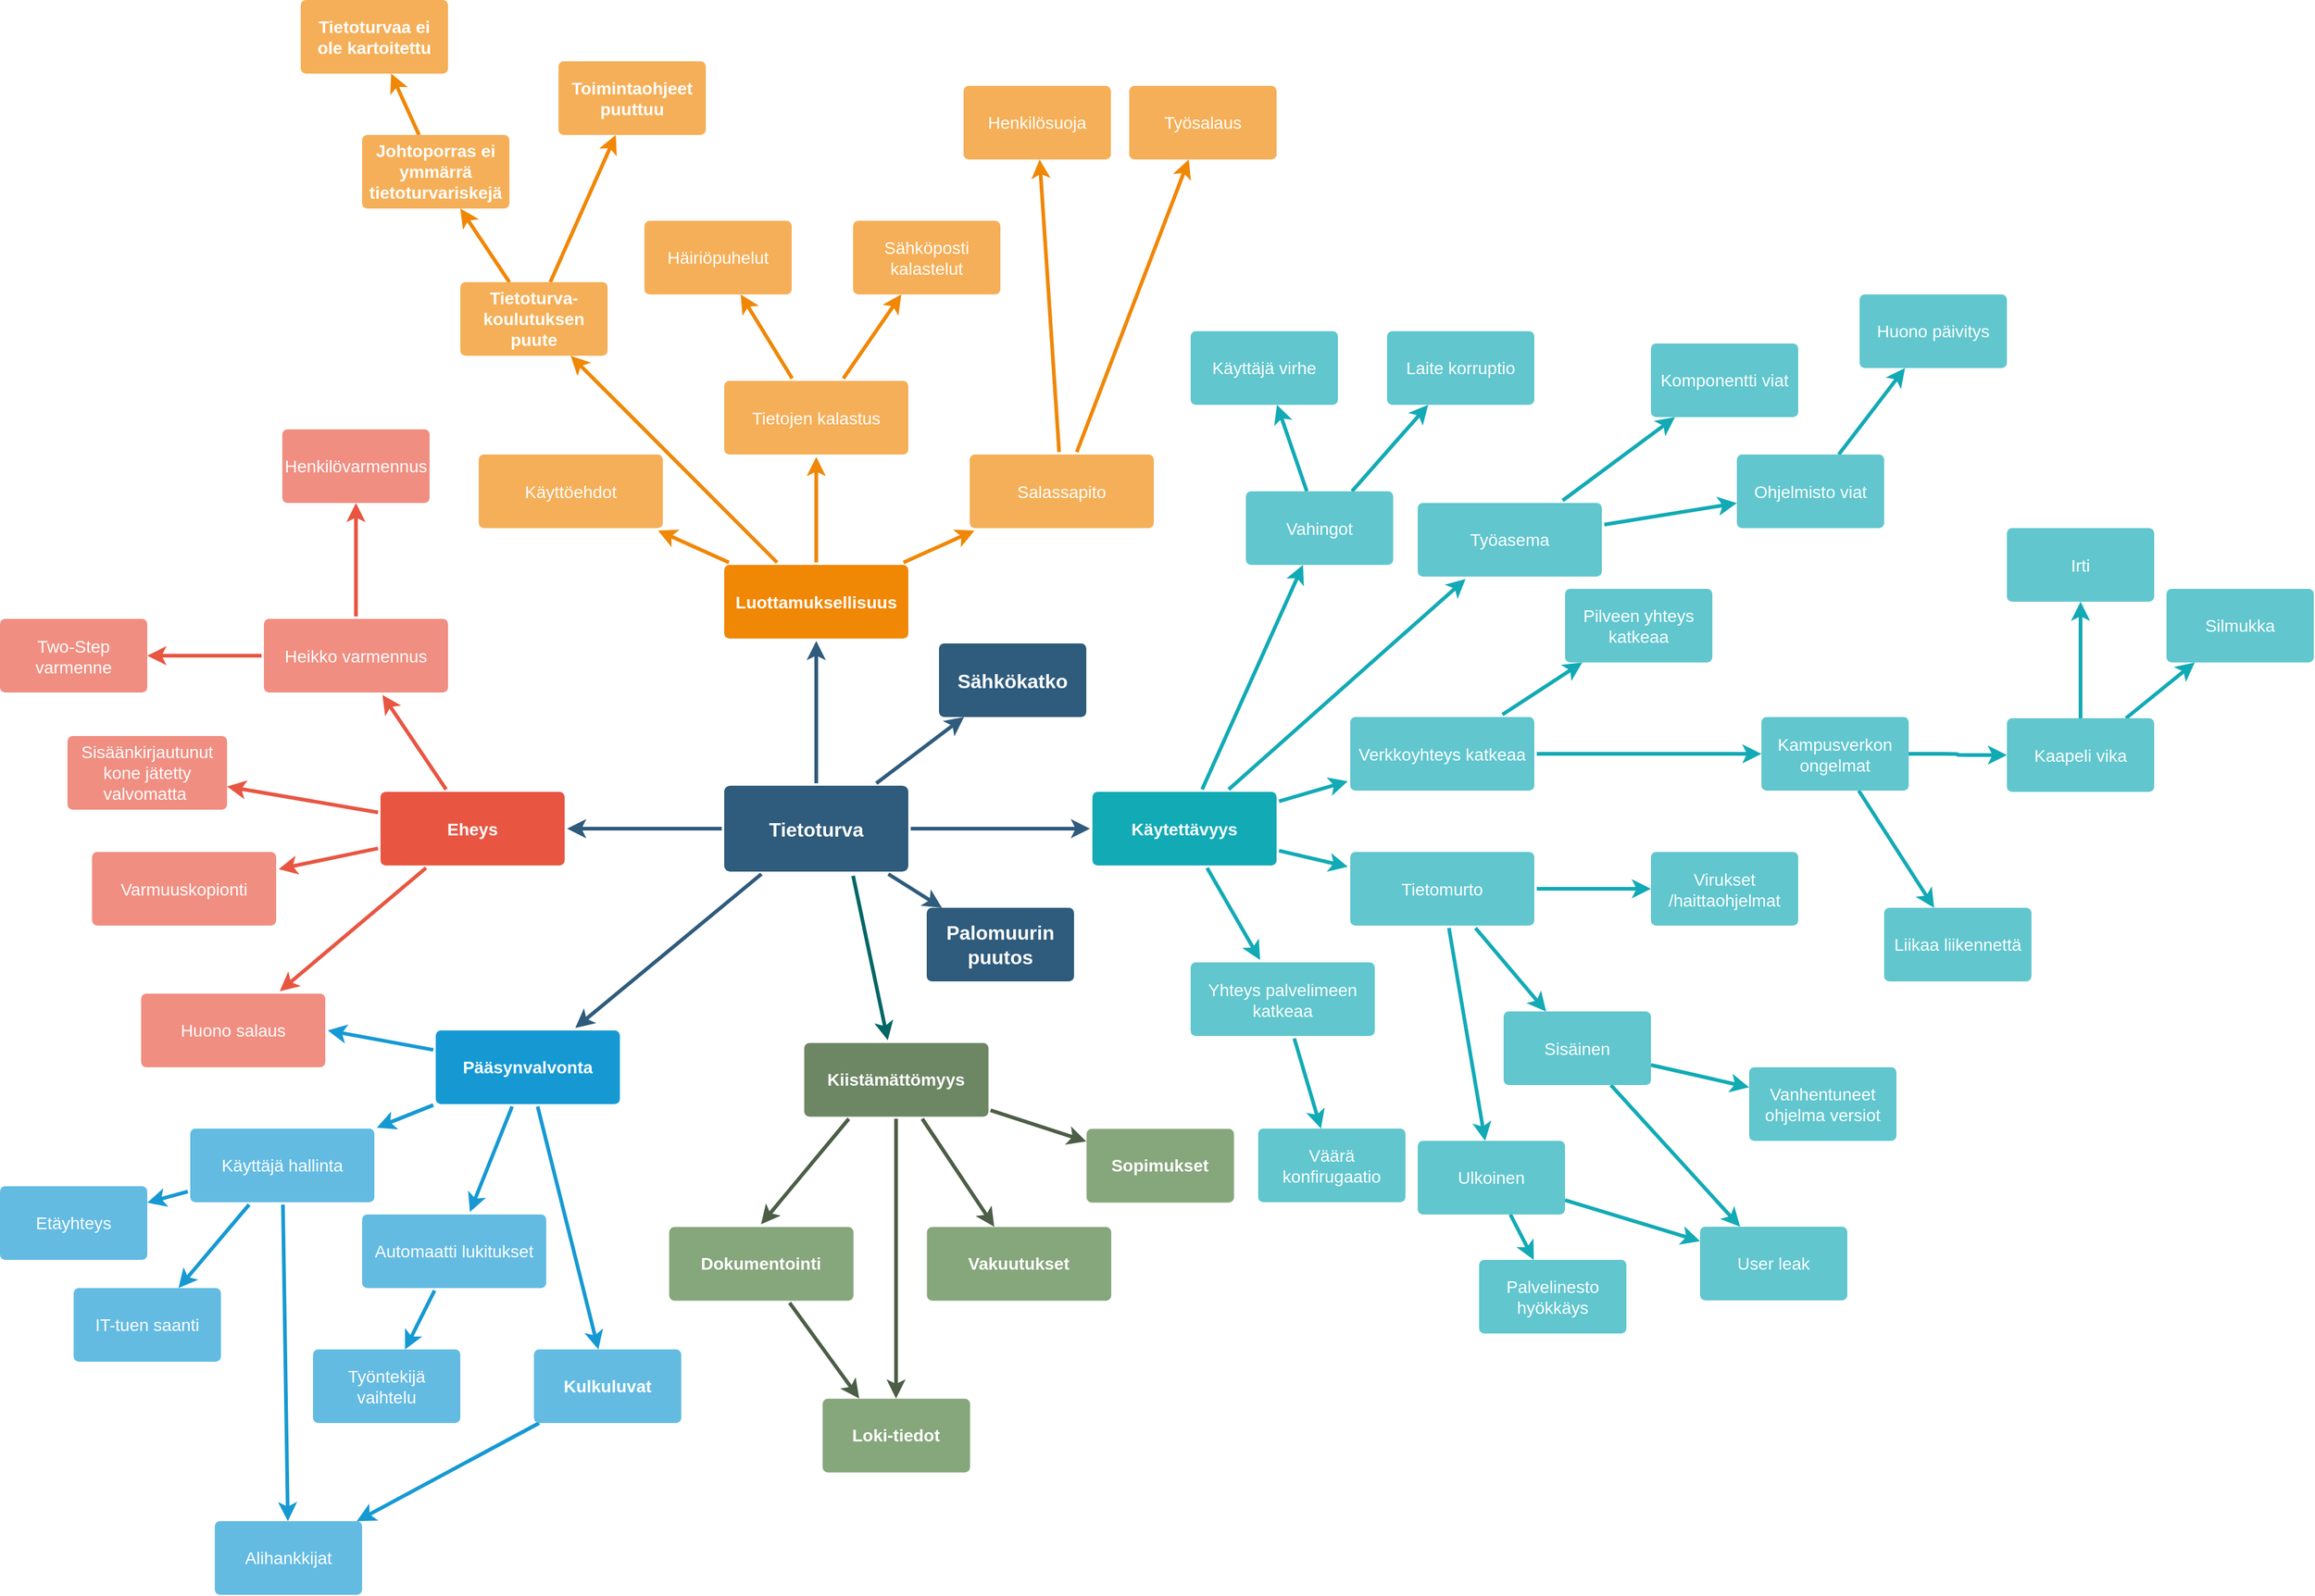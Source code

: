 <mxfile version="20.3.0" type="device"><diagram id="6a731a19-8d31-9384-78a2-239565b7b9f0" name="Page-1"><mxGraphModel dx="2375" dy="1685" grid="1" gridSize="10" guides="1" tooltips="1" connect="1" arrows="1" fold="1" page="1" pageScale="1" pageWidth="1169" pageHeight="827" background="none" math="0" shadow="0"><root><mxCell id="0"/><mxCell id="1" parent="0"/><mxCell id="1745" value="" style="edgeStyle=none;rounded=0;jumpStyle=none;html=1;shadow=0;labelBackgroundColor=none;startArrow=none;startFill=0;endArrow=classic;endFill=1;jettySize=auto;orthogonalLoop=1;strokeColor=#2F5B7C;strokeWidth=3;fontFamily=Helvetica;fontSize=16;fontColor=#23445D;spacing=5;" parent="1" source="1749" target="1764" edge="1"><mxGeometry relative="1" as="geometry"/></mxCell><mxCell id="1746" value="" style="edgeStyle=none;rounded=0;jumpStyle=none;html=1;shadow=0;labelBackgroundColor=none;startArrow=none;startFill=0;endArrow=classic;endFill=1;jettySize=auto;orthogonalLoop=1;strokeColor=#2F5B7C;strokeWidth=3;fontFamily=Helvetica;fontSize=16;fontColor=#23445D;spacing=5;" parent="1" source="1749" target="1771" edge="1"><mxGeometry relative="1" as="geometry"/></mxCell><mxCell id="1747" value="" style="edgeStyle=none;rounded=0;jumpStyle=none;html=1;shadow=0;labelBackgroundColor=none;startArrow=none;startFill=0;endArrow=classic;endFill=1;jettySize=auto;orthogonalLoop=1;strokeColor=#2F5B7C;strokeWidth=3;fontFamily=Helvetica;fontSize=16;fontColor=#23445D;spacing=5;" parent="1" source="1749" target="1760" edge="1"><mxGeometry relative="1" as="geometry"/></mxCell><mxCell id="1748" value="" style="edgeStyle=none;rounded=0;jumpStyle=none;html=1;shadow=0;labelBackgroundColor=none;startArrow=none;startFill=0;endArrow=classic;endFill=1;jettySize=auto;orthogonalLoop=1;strokeColor=#2F5B7C;strokeWidth=3;fontFamily=Helvetica;fontSize=16;fontColor=#23445D;spacing=5;" parent="1" source="1749" target="1753" edge="1"><mxGeometry relative="1" as="geometry"/></mxCell><mxCell id="hRod8lyQx577-6Kv3QPR-1825" value="" style="rounded=0;orthogonalLoop=1;jettySize=auto;html=1;strokeColor=#2F5B7C;strokeWidth=3;labelBackgroundColor=none;fontSize=16;fontColor=#23445D;shadow=0;startArrow=none;startFill=0;endFill=1;spacing=5;" parent="1" source="1749" target="hRod8lyQx577-6Kv3QPR-1824" edge="1"><mxGeometry relative="1" as="geometry"/></mxCell><mxCell id="hRod8lyQx577-6Kv3QPR-1834" value="" style="rounded=0;orthogonalLoop=1;jettySize=auto;html=1;strokeColor=#2F5B7C;strokeWidth=3;labelBackgroundColor=none;fontSize=16;fontColor=#23445D;shadow=0;startArrow=none;startFill=0;endFill=1;spacing=5;" parent="1" source="1749" target="hRod8lyQx577-6Kv3QPR-1833" edge="1"><mxGeometry relative="1" as="geometry"/></mxCell><mxCell id="1749" value="Tietoturva" style="rounded=1;whiteSpace=wrap;html=1;shadow=0;labelBackgroundColor=none;strokeColor=none;strokeWidth=3;fillColor=#2F5B7C;fontFamily=Helvetica;fontSize=16;fontColor=#FFFFFF;align=center;fontStyle=1;spacing=5;arcSize=7;perimeterSpacing=2;" parent="1" vertex="1"><mxGeometry x="495" y="380.5" width="150" height="70" as="geometry"/></mxCell><mxCell id="1750" value="" style="edgeStyle=none;rounded=1;jumpStyle=none;html=1;shadow=0;labelBackgroundColor=none;startArrow=none;startFill=0;jettySize=auto;orthogonalLoop=1;strokeColor=#E85642;strokeWidth=3;fontFamily=Helvetica;fontSize=14;fontColor=#FFFFFF;spacing=5;fontStyle=1;fillColor=#b0e3e6;" parent="1" source="1753" target="1756" edge="1"><mxGeometry relative="1" as="geometry"/></mxCell><mxCell id="1751" value="" style="edgeStyle=none;rounded=1;jumpStyle=none;html=1;shadow=0;labelBackgroundColor=none;startArrow=none;startFill=0;jettySize=auto;orthogonalLoop=1;strokeColor=#E85642;strokeWidth=3;fontFamily=Helvetica;fontSize=14;fontColor=#FFFFFF;spacing=5;fontStyle=1;fillColor=#b0e3e6;" parent="1" source="1753" target="1755" edge="1"><mxGeometry relative="1" as="geometry"/></mxCell><mxCell id="1752" value="" style="edgeStyle=none;rounded=1;jumpStyle=none;html=1;shadow=0;labelBackgroundColor=none;startArrow=none;startFill=0;jettySize=auto;orthogonalLoop=1;strokeColor=#E85642;strokeWidth=3;fontFamily=Helvetica;fontSize=14;fontColor=#FFFFFF;spacing=5;fontStyle=1;fillColor=#b0e3e6;" parent="1" source="1753" target="1754" edge="1"><mxGeometry relative="1" as="geometry"/></mxCell><mxCell id="g2MzFuh0goXexmnS-d81-1783" value="" style="edgeStyle=none;rounded=1;orthogonalLoop=1;jettySize=auto;html=1;labelBackgroundColor=none;fontSize=14;strokeColor=#E85642;fontColor=#FFFFFF;shadow=0;startArrow=none;startFill=0;strokeWidth=3;spacing=5;fontStyle=1;fillColor=#b0e3e6;" parent="1" source="1753" target="g2MzFuh0goXexmnS-d81-1782" edge="1"><mxGeometry relative="1" as="geometry"/></mxCell><mxCell id="1753" value="Eheys" style="rounded=1;whiteSpace=wrap;html=1;shadow=0;labelBackgroundColor=none;strokeColor=none;strokeWidth=3;fillColor=#e85642;fontFamily=Helvetica;fontSize=14;fontColor=#FFFFFF;align=center;spacing=5;fontStyle=1;arcSize=7;perimeterSpacing=2;" parent="1" vertex="1"><mxGeometry x="215" y="385.5" width="150" height="60" as="geometry"/></mxCell><mxCell id="1754" value="Varmuuskopionti" style="rounded=1;whiteSpace=wrap;html=1;shadow=0;labelBackgroundColor=none;strokeColor=none;strokeWidth=3;fillColor=#f08e81;fontFamily=Helvetica;fontSize=14;fontColor=#FFFFFF;align=center;spacing=5;fontStyle=0;arcSize=7;perimeterSpacing=2;" parent="1" vertex="1"><mxGeometry x="-20" y="434.5" width="150" height="60" as="geometry"/></mxCell><mxCell id="1755" value="Huono salaus" style="rounded=1;whiteSpace=wrap;html=1;shadow=0;labelBackgroundColor=none;strokeColor=none;strokeWidth=3;fillColor=#f08e81;fontFamily=Helvetica;fontSize=14;fontColor=#FFFFFF;align=center;spacing=5;fontStyle=0;arcSize=7;perimeterSpacing=2;" parent="1" vertex="1"><mxGeometry x="20" y="550" width="150" height="60" as="geometry"/></mxCell><mxCell id="hRod8lyQx577-6Kv3QPR-1827" value="" style="edgeStyle=orthogonalEdgeStyle;rounded=1;orthogonalLoop=1;jettySize=auto;html=1;strokeColor=#E85642;strokeWidth=3;labelBackgroundColor=none;fontSize=14;fontColor=#FFFFFF;shadow=0;startArrow=none;startFill=0;spacing=5;fontStyle=1;fillColor=#b0e3e6;" parent="1" source="1756" target="hRod8lyQx577-6Kv3QPR-1826" edge="1"><mxGeometry relative="1" as="geometry"/></mxCell><mxCell id="hRod8lyQx577-6Kv3QPR-1829" value="" style="edgeStyle=orthogonalEdgeStyle;rounded=1;orthogonalLoop=1;jettySize=auto;html=1;strokeColor=#E85642;strokeWidth=3;labelBackgroundColor=none;fontSize=14;fontColor=#FFFFFF;shadow=0;startArrow=none;startFill=0;spacing=5;fontStyle=1;fillColor=#b0e3e6;" parent="1" source="1756" target="hRod8lyQx577-6Kv3QPR-1828" edge="1"><mxGeometry relative="1" as="geometry"/></mxCell><mxCell id="1756" value="Heikko varmennus" style="rounded=1;whiteSpace=wrap;html=1;shadow=0;labelBackgroundColor=none;strokeColor=none;strokeWidth=3;fillColor=#f08e81;fontFamily=Helvetica;fontSize=14;fontColor=#FFFFFF;align=center;spacing=5;fontStyle=0;arcSize=7;perimeterSpacing=2;" parent="1" vertex="1"><mxGeometry x="120" y="244.5" width="150" height="60" as="geometry"/></mxCell><mxCell id="1757" value="" style="edgeStyle=none;rounded=0;jumpStyle=none;html=1;shadow=0;labelBackgroundColor=none;startArrow=none;startFill=0;endArrow=classic;endFill=1;jettySize=auto;orthogonalLoop=1;strokeColor=#1699D3;strokeWidth=3;fontFamily=Helvetica;fontSize=14;fontColor=#FFFFFF;spacing=5;" parent="1" source="1760" target="1763" edge="1"><mxGeometry relative="1" as="geometry"/></mxCell><mxCell id="1758" value="" style="edgeStyle=none;rounded=0;jumpStyle=none;html=1;shadow=0;labelBackgroundColor=none;startArrow=none;startFill=0;endArrow=classic;endFill=1;jettySize=auto;orthogonalLoop=1;strokeColor=#1699D3;strokeWidth=3;fontFamily=Helvetica;fontSize=14;fontColor=#FFFFFF;spacing=5;" parent="1" source="1760" target="1762" edge="1"><mxGeometry relative="1" as="geometry"/></mxCell><mxCell id="hRod8lyQx577-6Kv3QPR-1804" style="rounded=0;orthogonalLoop=1;jettySize=auto;html=1;strokeColor=#1699D3;strokeWidth=3;entryX=1;entryY=0.5;entryDx=0;entryDy=0;labelBackgroundColor=none;fontSize=14;fontColor=#FFFFFF;shadow=0;startArrow=none;startFill=0;endFill=1;spacing=5;" parent="1" source="1760" target="1755" edge="1"><mxGeometry relative="1" as="geometry"><mxPoint x="210" y="610" as="targetPoint"/></mxGeometry></mxCell><mxCell id="g2MzFuh0goXexmnS-d81-1781" value="" style="rounded=0;orthogonalLoop=1;jettySize=auto;html=1;strokeColor=#1699D3;strokeWidth=3;labelBackgroundColor=none;fontSize=14;fontColor=#FFFFFF;shadow=0;startArrow=none;startFill=0;endFill=1;spacing=5;" parent="1" source="1760" target="g2MzFuh0goXexmnS-d81-1780" edge="1"><mxGeometry relative="1" as="geometry"/></mxCell><mxCell id="1760" value="Pääsynvalvonta" style="rounded=1;whiteSpace=wrap;html=1;shadow=0;labelBackgroundColor=none;strokeColor=none;strokeWidth=3;fillColor=#1699d3;fontFamily=Helvetica;fontSize=14;fontColor=#FFFFFF;align=center;spacing=5;fontStyle=1;arcSize=7;perimeterSpacing=2;" parent="1" vertex="1"><mxGeometry x="260" y="580" width="150" height="60" as="geometry"/></mxCell><mxCell id="hRod8lyQx577-6Kv3QPR-1817" value="" style="rounded=0;orthogonalLoop=1;jettySize=auto;html=1;strokeColor=#1699D3;strokeWidth=3;labelBackgroundColor=none;fontSize=14;fontColor=#FFFFFF;shadow=0;startArrow=none;startFill=0;endFill=1;spacing=5;" parent="1" source="1762" target="hRod8lyQx577-6Kv3QPR-1816" edge="1"><mxGeometry relative="1" as="geometry"/></mxCell><mxCell id="1762" value="Automaatti lukitukset" style="rounded=1;whiteSpace=wrap;html=1;shadow=0;labelBackgroundColor=none;strokeColor=none;strokeWidth=3;fillColor=#64bbe2;fontFamily=Helvetica;fontSize=14;fontColor=#FFFFFF;align=center;spacing=5;arcSize=7;perimeterSpacing=2;" parent="1" vertex="1"><mxGeometry x="200" y="730" width="150" height="60" as="geometry"/></mxCell><mxCell id="hRod8lyQx577-6Kv3QPR-1811" value="" style="rounded=0;orthogonalLoop=1;jettySize=auto;html=1;strokeColor=#1699D3;strokeWidth=3;labelBackgroundColor=none;fontSize=14;fontColor=#FFFFFF;shadow=0;startArrow=none;startFill=0;endFill=1;spacing=5;" parent="1" source="1763" target="hRod8lyQx577-6Kv3QPR-1810" edge="1"><mxGeometry relative="1" as="geometry"/></mxCell><mxCell id="hRod8lyQx577-6Kv3QPR-1840" value="" style="rounded=0;orthogonalLoop=1;jettySize=auto;html=1;strokeColor=#1699D3;strokeWidth=3;labelBackgroundColor=none;fontSize=14;fontColor=#FFFFFF;shadow=0;startArrow=none;startFill=0;endFill=1;spacing=5;" parent="1" source="1763" target="hRod8lyQx577-6Kv3QPR-1839" edge="1"><mxGeometry relative="1" as="geometry"/></mxCell><mxCell id="g2MzFuh0goXexmnS-d81-1789" value="" style="edgeStyle=none;rounded=0;orthogonalLoop=1;jettySize=auto;html=1;labelBackgroundColor=none;fontSize=14;strokeColor=#1699D3;fontColor=#FFFFFF;shadow=0;startArrow=none;startFill=0;endFill=1;strokeWidth=3;spacing=5;" parent="1" source="1763" target="g2MzFuh0goXexmnS-d81-1788" edge="1"><mxGeometry relative="1" as="geometry"/></mxCell><mxCell id="1763" value="Käyttäjä hallinta" style="rounded=1;whiteSpace=wrap;html=1;shadow=0;labelBackgroundColor=none;strokeColor=none;strokeWidth=3;fillColor=#64bbe2;fontFamily=Helvetica;fontSize=14;fontColor=#FFFFFF;align=center;spacing=5;arcSize=7;perimeterSpacing=2;" parent="1" vertex="1"><mxGeometry x="60" y="660" width="150" height="60" as="geometry"/></mxCell><mxCell id="g2MzFuh0goXexmnS-d81-1785" value="" style="edgeStyle=none;rounded=0;orthogonalLoop=1;jettySize=auto;html=1;labelBackgroundColor=none;fontSize=14;strokeColor=#F08705;fontColor=#FFFFFF;shadow=0;startArrow=none;startFill=0;endFill=1;strokeWidth=3;spacing=5;" parent="1" source="g2MzFuh0goXexmnS-d81-1786" target="g2MzFuh0goXexmnS-d81-1784" edge="1"><mxGeometry relative="1" as="geometry"/></mxCell><mxCell id="g2MzFuh0goXexmnS-d81-1787" value="" style="edgeStyle=none;rounded=0;orthogonalLoop=1;jettySize=auto;html=1;labelBackgroundColor=none;fontSize=14;strokeColor=#F08705;fontColor=#FFFFFF;shadow=0;startArrow=none;startFill=0;endFill=1;strokeWidth=3;spacing=5;" parent="1" source="1764" target="g2MzFuh0goXexmnS-d81-1786" edge="1"><mxGeometry relative="1" as="geometry"/></mxCell><mxCell id="1764" value="Luottamuksellisuus" style="rounded=1;whiteSpace=wrap;html=1;shadow=0;labelBackgroundColor=none;strokeColor=none;strokeWidth=3;fillColor=#F08705;fontFamily=Helvetica;fontSize=14;fontColor=#FFFFFF;align=center;spacing=5;fontStyle=1;arcSize=7;perimeterSpacing=2;" parent="1" vertex="1"><mxGeometry x="495" y="200.5" width="150" height="60" as="geometry"/></mxCell><mxCell id="hRod8lyQx577-6Kv3QPR-1846" value="" style="rounded=0;orthogonalLoop=1;jettySize=auto;html=1;strokeColor=#F08705;strokeWidth=3;labelBackgroundColor=none;fontSize=14;fontColor=#FFFFFF;shadow=0;startArrow=none;startFill=0;endFill=1;spacing=5;" parent="1" source="1765" target="hRod8lyQx577-6Kv3QPR-1845" edge="1"><mxGeometry relative="1" as="geometry"/></mxCell><mxCell id="hRod8lyQx577-6Kv3QPR-1848" value="" style="rounded=0;orthogonalLoop=1;jettySize=auto;html=1;strokeColor=#F08705;strokeWidth=3;labelBackgroundColor=none;fontSize=14;fontColor=#FFFFFF;shadow=0;startArrow=none;startFill=0;endFill=1;spacing=5;" parent="1" source="1765" target="hRod8lyQx577-6Kv3QPR-1847" edge="1"><mxGeometry relative="1" as="geometry"/></mxCell><mxCell id="1765" value="Salassapito" style="rounded=1;whiteSpace=wrap;html=1;shadow=0;labelBackgroundColor=none;strokeColor=none;strokeWidth=3;fillColor=#f5af58;fontFamily=Helvetica;fontSize=14;fontColor=#FFFFFF;align=center;spacing=5;arcSize=7;perimeterSpacing=2;" parent="1" vertex="1"><mxGeometry x="695" y="110.5" width="150" height="60" as="geometry"/></mxCell><mxCell id="1766" value="" style="edgeStyle=none;rounded=0;jumpStyle=none;html=1;shadow=0;labelBackgroundColor=none;startArrow=none;startFill=0;endArrow=classic;endFill=1;jettySize=auto;orthogonalLoop=1;strokeColor=#F08705;strokeWidth=3;fontFamily=Helvetica;fontSize=14;fontColor=#FFFFFF;spacing=5;" parent="1" source="1764" target="1765" edge="1"><mxGeometry relative="1" as="geometry"/></mxCell><mxCell id="hRod8lyQx577-6Kv3QPR-1813" value="" style="rounded=0;orthogonalLoop=1;jettySize=auto;html=1;strokeColor=#F08705;strokeWidth=3;labelBackgroundColor=none;fontSize=14;fontColor=#FFFFFF;shadow=0;startArrow=none;startFill=0;endFill=1;spacing=5;" parent="1" source="1767" target="hRod8lyQx577-6Kv3QPR-1812" edge="1"><mxGeometry relative="1" as="geometry"/></mxCell><mxCell id="hRod8lyQx577-6Kv3QPR-1815" value="" style="rounded=0;orthogonalLoop=1;jettySize=auto;html=1;strokeColor=#F08705;strokeWidth=3;labelBackgroundColor=none;fontSize=14;fontColor=#FFFFFF;shadow=0;startArrow=none;startFill=0;endFill=1;spacing=5;" parent="1" source="1767" target="hRod8lyQx577-6Kv3QPR-1814" edge="1"><mxGeometry relative="1" as="geometry"/></mxCell><mxCell id="1767" value="Tietojen kalastus" style="rounded=1;whiteSpace=wrap;html=1;shadow=0;labelBackgroundColor=none;strokeColor=none;strokeWidth=3;fillColor=#f5af58;fontFamily=Helvetica;fontSize=14;fontColor=#FFFFFF;align=center;spacing=5;arcSize=7;perimeterSpacing=2;" parent="1" vertex="1"><mxGeometry x="495" y="50.5" width="150" height="60" as="geometry"/></mxCell><mxCell id="1768" value="" style="edgeStyle=none;rounded=0;jumpStyle=none;html=1;shadow=0;labelBackgroundColor=none;startArrow=none;startFill=0;endArrow=classic;endFill=1;jettySize=auto;orthogonalLoop=1;strokeColor=#F08705;strokeWidth=3;fontFamily=Helvetica;fontSize=14;fontColor=#FFFFFF;spacing=5;" parent="1" source="1764" target="1767" edge="1"><mxGeometry relative="1" as="geometry"/></mxCell><mxCell id="1769" value="Käyttöehdot" style="rounded=1;whiteSpace=wrap;html=1;shadow=0;labelBackgroundColor=none;strokeColor=none;strokeWidth=3;fillColor=#f5af58;fontFamily=Helvetica;fontSize=14;fontColor=#FFFFFF;align=center;spacing=5;arcSize=7;perimeterSpacing=2;" parent="1" vertex="1"><mxGeometry x="295" y="110.5" width="150" height="60" as="geometry"/></mxCell><mxCell id="1770" value="" style="edgeStyle=none;rounded=0;jumpStyle=none;html=1;shadow=0;labelBackgroundColor=none;startArrow=none;startFill=0;endArrow=classic;endFill=1;jettySize=auto;orthogonalLoop=1;strokeColor=#F08705;strokeWidth=3;fontFamily=Helvetica;fontSize=14;fontColor=#FFFFFF;spacing=5;" parent="1" source="1764" target="1769" edge="1"><mxGeometry relative="1" as="geometry"/></mxCell><mxCell id="hRod8lyQx577-6Kv3QPR-1809" value="" style="rounded=1;orthogonalLoop=1;jettySize=auto;html=1;strokeColor=#12AAB5;strokeWidth=3;labelBackgroundColor=none;fontSize=14;fontColor=#FFFFFF;shadow=0;startArrow=none;startFill=0;spacing=5;fontStyle=1;fillColor=#b0e3e6;" parent="1" source="1771" target="hRod8lyQx577-6Kv3QPR-1808" edge="1"><mxGeometry relative="1" as="geometry"/></mxCell><mxCell id="1771" value="Käytettävyys" style="rounded=1;whiteSpace=wrap;html=1;shadow=0;labelBackgroundColor=none;strokeColor=none;strokeWidth=3;fillColor=#12aab5;fontFamily=Helvetica;fontSize=14;fontColor=#FFFFFF;align=center;spacing=5;fontStyle=1;arcSize=7;perimeterSpacing=2;" parent="1" vertex="1"><mxGeometry x="795" y="385.5" width="150" height="60" as="geometry"/></mxCell><mxCell id="hRod8lyQx577-6Kv3QPR-1851" value="" style="rounded=1;orthogonalLoop=1;jettySize=auto;html=1;strokeColor=#12AAB5;strokeWidth=3;labelBackgroundColor=none;fontSize=14;fontColor=#FFFFFF;shadow=0;startArrow=none;startFill=0;spacing=5;fontStyle=1;fillColor=#b0e3e6;" parent="1" source="1772" target="hRod8lyQx577-6Kv3QPR-1850" edge="1"><mxGeometry relative="1" as="geometry"/></mxCell><mxCell id="1772" value="Yhteys palvelimeen katkeaa" style="rounded=1;whiteSpace=wrap;html=1;shadow=0;labelBackgroundColor=none;strokeColor=none;strokeWidth=3;fillColor=#61c6ce;fontFamily=Helvetica;fontSize=14;fontColor=#FFFFFF;align=center;spacing=5;fontStyle=0;arcSize=7;perimeterSpacing=2;" parent="1" vertex="1"><mxGeometry x="875" y="524.5" width="150" height="60" as="geometry"/></mxCell><mxCell id="1773" value="" style="edgeStyle=none;rounded=1;jumpStyle=none;html=1;shadow=0;labelBackgroundColor=none;startArrow=none;startFill=0;jettySize=auto;orthogonalLoop=1;strokeColor=#12AAB5;strokeWidth=3;fontFamily=Helvetica;fontSize=14;fontColor=#FFFFFF;spacing=5;fontStyle=1;fillColor=#b0e3e6;" parent="1" source="1771" target="1772" edge="1"><mxGeometry relative="1" as="geometry"/></mxCell><mxCell id="hRod8lyQx577-6Kv3QPR-1793" value="" style="rounded=1;orthogonalLoop=1;jettySize=auto;html=1;strokeColor=#12AAB5;strokeWidth=3;labelBackgroundColor=none;fontSize=14;fontColor=#FFFFFF;shadow=0;startArrow=none;startFill=0;spacing=5;fontStyle=1;fillColor=#b0e3e6;" parent="1" source="1774" target="hRod8lyQx577-6Kv3QPR-1792" edge="1"><mxGeometry relative="1" as="geometry"/></mxCell><mxCell id="hRod8lyQx577-6Kv3QPR-1795" value="" style="rounded=1;orthogonalLoop=1;jettySize=auto;html=1;strokeColor=#12AAB5;strokeWidth=3;labelBackgroundColor=none;fontSize=14;fontColor=#FFFFFF;shadow=0;startArrow=none;startFill=0;spacing=5;fontStyle=1;fillColor=#b0e3e6;" parent="1" source="1774" target="hRod8lyQx577-6Kv3QPR-1794" edge="1"><mxGeometry relative="1" as="geometry"/></mxCell><mxCell id="hRod8lyQx577-6Kv3QPR-1799" value="" style="edgeStyle=orthogonalEdgeStyle;rounded=1;orthogonalLoop=1;jettySize=auto;html=1;strokeColor=#12AAB5;strokeWidth=3;labelBackgroundColor=none;fontSize=14;fontColor=#FFFFFF;shadow=0;startArrow=none;startFill=0;spacing=5;fontStyle=1;fillColor=#b0e3e6;" parent="1" source="1774" target="hRod8lyQx577-6Kv3QPR-1798" edge="1"><mxGeometry relative="1" as="geometry"/></mxCell><mxCell id="1774" value="Tietomurto" style="rounded=1;whiteSpace=wrap;html=1;shadow=0;labelBackgroundColor=none;strokeColor=none;strokeWidth=3;fillColor=#61c6ce;fontFamily=Helvetica;fontSize=14;fontColor=#FFFFFF;align=center;spacing=5;fontStyle=0;arcSize=7;perimeterSpacing=2;" parent="1" vertex="1"><mxGeometry x="1005" y="434.5" width="150" height="60" as="geometry"/></mxCell><mxCell id="1775" value="" style="edgeStyle=none;rounded=1;jumpStyle=none;html=1;shadow=0;labelBackgroundColor=none;startArrow=none;startFill=0;jettySize=auto;orthogonalLoop=1;strokeColor=#12AAB5;strokeWidth=3;fontFamily=Helvetica;fontSize=14;fontColor=#FFFFFF;spacing=5;fontStyle=1;fillColor=#b0e3e6;" parent="1" source="1771" target="1774" edge="1"><mxGeometry relative="1" as="geometry"/></mxCell><mxCell id="hRod8lyQx577-6Kv3QPR-1797" value="" style="rounded=1;orthogonalLoop=1;jettySize=auto;html=1;strokeColor=#12AAB5;strokeWidth=3;labelBackgroundColor=none;fontSize=14;fontColor=#FFFFFF;shadow=0;startArrow=none;startFill=0;spacing=5;fontStyle=1;fillColor=#b0e3e6;" parent="1" source="1776" target="hRod8lyQx577-6Kv3QPR-1796" edge="1"><mxGeometry relative="1" as="geometry"/></mxCell><mxCell id="hRod8lyQx577-6Kv3QPR-1853" value="" style="edgeStyle=orthogonalEdgeStyle;rounded=1;orthogonalLoop=1;jettySize=auto;html=1;strokeColor=#12AAB5;strokeWidth=3;labelBackgroundColor=none;fontSize=14;fontColor=#FFFFFF;shadow=0;startArrow=none;startFill=0;spacing=5;fontStyle=1;fillColor=#b0e3e6;" parent="1" source="1776" target="hRod8lyQx577-6Kv3QPR-1852" edge="1"><mxGeometry relative="1" as="geometry"/></mxCell><mxCell id="1776" value="Verkkoyhteys katkeaa" style="rounded=1;whiteSpace=wrap;html=1;shadow=0;labelBackgroundColor=none;strokeColor=none;strokeWidth=3;fillColor=#61c6ce;fontFamily=Helvetica;fontSize=14;fontColor=#FFFFFF;align=center;spacing=5;fontStyle=0;arcSize=7;perimeterSpacing=2;" parent="1" vertex="1"><mxGeometry x="1005" y="324.5" width="150" height="60" as="geometry"/></mxCell><mxCell id="1777" value="" style="edgeStyle=none;rounded=1;jumpStyle=none;html=1;shadow=0;labelBackgroundColor=none;startArrow=none;startFill=0;jettySize=auto;orthogonalLoop=1;strokeColor=#12AAB5;strokeWidth=3;fontFamily=Helvetica;fontSize=14;fontColor=#FFFFFF;spacing=5;fontStyle=1;fillColor=#b0e3e6;" parent="1" source="1771" target="1776" edge="1"><mxGeometry relative="1" as="geometry"/></mxCell><mxCell id="hRod8lyQx577-6Kv3QPR-1865" value="" style="rounded=1;orthogonalLoop=1;jettySize=auto;html=1;strokeColor=#12AAB5;strokeWidth=3;labelBackgroundColor=none;fontSize=14;fontColor=#FFFFFF;shadow=0;startArrow=none;startFill=0;spacing=5;fontStyle=1;fillColor=#b0e3e6;" parent="1" source="1778" target="hRod8lyQx577-6Kv3QPR-1864" edge="1"><mxGeometry relative="1" as="geometry"/></mxCell><mxCell id="nUATp0ORa7TAIf6LUPbE-1780" value="" style="rounded=1;orthogonalLoop=1;jettySize=auto;html=1;labelBackgroundColor=none;fontSize=14;strokeColor=#12AAB5;fontColor=#FFFFFF;strokeWidth=3;shadow=0;startArrow=none;startFill=0;spacing=5;fontStyle=1;fillColor=#b0e3e6;" edge="1" parent="1" source="1778" target="nUATp0ORa7TAIf6LUPbE-1779"><mxGeometry relative="1" as="geometry"/></mxCell><mxCell id="1778" value="Työasema" style="rounded=1;whiteSpace=wrap;html=1;shadow=0;labelBackgroundColor=none;strokeColor=none;strokeWidth=3;fillColor=#61c6ce;fontFamily=Helvetica;fontSize=14;fontColor=#FFFFFF;align=center;spacing=5;fontStyle=0;arcSize=7;perimeterSpacing=2;" parent="1" vertex="1"><mxGeometry x="1060" y="150" width="150" height="60" as="geometry"/></mxCell><mxCell id="1779" value="" style="edgeStyle=none;rounded=1;jumpStyle=none;html=1;shadow=0;labelBackgroundColor=none;startArrow=none;startFill=0;jettySize=auto;orthogonalLoop=1;strokeColor=#12AAB5;strokeWidth=3;fontFamily=Helvetica;fontSize=14;fontColor=#FFFFFF;spacing=5;fontStyle=1;fillColor=#b0e3e6;" parent="1" source="1771" target="1778" edge="1"><mxGeometry relative="1" as="geometry"/></mxCell><mxCell id="hRod8lyQx577-6Kv3QPR-1782" value="" style="endArrow=classic;html=1;rounded=0;exitX=0.695;exitY=1.02;exitDx=0;exitDy=0;strokeWidth=3;strokeColor=#006666;exitPerimeter=0;" parent="1" source="1749" target="hRod8lyQx577-6Kv3QPR-1783" edge="1"><mxGeometry width="50" height="50" relative="1" as="geometry"><mxPoint x="590" y="530" as="sourcePoint"/><mxPoint x="635" y="580" as="targetPoint"/></mxGeometry></mxCell><mxCell id="hRod8lyQx577-6Kv3QPR-1791" value="" style="rounded=0;orthogonalLoop=1;jettySize=auto;html=1;strokeColor=#4C5E46;strokeWidth=3;" parent="1" source="hRod8lyQx577-6Kv3QPR-1783" target="hRod8lyQx577-6Kv3QPR-1790" edge="1"><mxGeometry relative="1" as="geometry"/></mxCell><mxCell id="hRod8lyQx577-6Kv3QPR-1807" value="" style="rounded=0;orthogonalLoop=1;jettySize=auto;html=1;strokeColor=#4C5E46;strokeWidth=3;" parent="1" source="hRod8lyQx577-6Kv3QPR-1783" target="hRod8lyQx577-6Kv3QPR-1806" edge="1"><mxGeometry relative="1" as="geometry"/></mxCell><mxCell id="hRod8lyQx577-6Kv3QPR-1831" value="" style="edgeStyle=orthogonalEdgeStyle;rounded=0;orthogonalLoop=1;jettySize=auto;html=1;strokeColor=#4C5E46;strokeWidth=3;" parent="1" source="hRod8lyQx577-6Kv3QPR-1783" target="hRod8lyQx577-6Kv3QPR-1830" edge="1"><mxGeometry relative="1" as="geometry"/></mxCell><mxCell id="hRod8lyQx577-6Kv3QPR-1783" value="Kiistämättömyys" style="rounded=1;whiteSpace=wrap;html=1;shadow=0;labelBackgroundColor=none;strokeColor=#3A5431;strokeWidth=0;fillColor=#6d8764;fontFamily=Helvetica;fontSize=14;align=center;spacing=5;fontStyle=1;arcSize=7;perimeterSpacing=2;fontColor=#ffffff;" parent="1" vertex="1"><mxGeometry x="560" y="590" width="150" height="60" as="geometry"/></mxCell><mxCell id="hRod8lyQx577-6Kv3QPR-1832" style="rounded=0;orthogonalLoop=1;jettySize=auto;html=1;entryX=0.25;entryY=0;entryDx=0;entryDy=0;strokeColor=#4C5E46;strokeWidth=3;" parent="1" source="hRod8lyQx577-6Kv3QPR-1784" target="hRod8lyQx577-6Kv3QPR-1830" edge="1"><mxGeometry relative="1" as="geometry"/></mxCell><mxCell id="hRod8lyQx577-6Kv3QPR-1784" value="Dokumentointi" style="rounded=1;whiteSpace=wrap;html=1;shadow=0;labelBackgroundColor=none;strokeColor=#3A5431;strokeWidth=0;fillColor=#86A67B;fontFamily=Helvetica;fontSize=14;align=center;spacing=5;fontStyle=1;arcSize=7;perimeterSpacing=2;fontColor=#ffffff;" parent="1" vertex="1"><mxGeometry x="450" y="740" width="150" height="60" as="geometry"/></mxCell><mxCell id="hRod8lyQx577-6Kv3QPR-1785" value="" style="endArrow=classic;html=1;rounded=0;strokeColor=#4C5E46;strokeWidth=3;exitX=0.25;exitY=1;exitDx=0;exitDy=0;entryX=0.5;entryY=0;entryDx=0;entryDy=0;" parent="1" source="hRod8lyQx577-6Kv3QPR-1783" target="hRod8lyQx577-6Kv3QPR-1784" edge="1"><mxGeometry width="50" height="50" relative="1" as="geometry"><mxPoint x="780" y="720" as="sourcePoint"/><mxPoint x="830" y="670" as="targetPoint"/></mxGeometry></mxCell><mxCell id="hRod8lyQx577-6Kv3QPR-1790" value="Vakuutukset" style="whiteSpace=wrap;html=1;fontSize=14;fillColor=#86A67B;strokeColor=#3A5431;fontColor=#ffffff;rounded=1;shadow=0;labelBackgroundColor=none;strokeWidth=0;spacing=5;fontStyle=1;arcSize=7;" parent="1" vertex="1"><mxGeometry x="660" y="740" width="150" height="60" as="geometry"/></mxCell><mxCell id="hRod8lyQx577-6Kv3QPR-1801" value="" style="rounded=1;orthogonalLoop=1;jettySize=auto;html=1;strokeColor=#12AAB5;strokeWidth=3;labelBackgroundColor=none;fontSize=14;fontColor=#FFFFFF;shadow=0;startArrow=none;startFill=0;spacing=5;fontStyle=1;fillColor=#b0e3e6;" parent="1" source="hRod8lyQx577-6Kv3QPR-1792" target="hRod8lyQx577-6Kv3QPR-1800" edge="1"><mxGeometry relative="1" as="geometry"/></mxCell><mxCell id="hRod8lyQx577-6Kv3QPR-1803" value="" style="rounded=1;orthogonalLoop=1;jettySize=auto;html=1;strokeColor=#12AAB5;strokeWidth=3;labelBackgroundColor=none;fontSize=14;fontColor=#FFFFFF;shadow=0;startArrow=none;startFill=0;spacing=5;fontStyle=1;fillColor=#b0e3e6;" parent="1" source="hRod8lyQx577-6Kv3QPR-1792" target="hRod8lyQx577-6Kv3QPR-1802" edge="1"><mxGeometry relative="1" as="geometry"/></mxCell><mxCell id="hRod8lyQx577-6Kv3QPR-1792" value="Ulkoinen" style="whiteSpace=wrap;html=1;fontSize=14;fillColor=#61c6ce;strokeColor=none;fontColor=#FFFFFF;rounded=1;shadow=0;labelBackgroundColor=none;strokeWidth=3;spacing=5;fontStyle=0;arcSize=7;" parent="1" vertex="1"><mxGeometry x="1060" y="670" width="120" height="60" as="geometry"/></mxCell><mxCell id="hRod8lyQx577-6Kv3QPR-1838" value="" style="rounded=1;orthogonalLoop=1;jettySize=auto;html=1;strokeColor=#12AAB5;strokeWidth=3;labelBackgroundColor=none;fontSize=14;fontColor=#FFFFFF;shadow=0;startArrow=none;startFill=0;spacing=5;fontStyle=1;fillColor=#b0e3e6;" parent="1" source="hRod8lyQx577-6Kv3QPR-1794" target="hRod8lyQx577-6Kv3QPR-1837" edge="1"><mxGeometry relative="1" as="geometry"/></mxCell><mxCell id="hRod8lyQx577-6Kv3QPR-1849" value="" style="rounded=1;orthogonalLoop=1;jettySize=auto;html=1;strokeColor=#12AAB5;strokeWidth=3;labelBackgroundColor=none;fontSize=14;fontColor=#FFFFFF;shadow=0;startArrow=none;startFill=0;spacing=5;fontStyle=1;fillColor=#b0e3e6;" parent="1" source="hRod8lyQx577-6Kv3QPR-1794" target="hRod8lyQx577-6Kv3QPR-1800" edge="1"><mxGeometry relative="1" as="geometry"/></mxCell><mxCell id="hRod8lyQx577-6Kv3QPR-1794" value="Sisäinen" style="whiteSpace=wrap;html=1;fontSize=14;fillColor=#61c6ce;strokeColor=none;fontColor=#FFFFFF;rounded=1;shadow=0;labelBackgroundColor=none;strokeWidth=3;spacing=5;fontStyle=0;arcSize=7;" parent="1" vertex="1"><mxGeometry x="1130" y="564.5" width="120" height="60" as="geometry"/></mxCell><mxCell id="hRod8lyQx577-6Kv3QPR-1796" value="Pilveen yhteys katkeaa" style="whiteSpace=wrap;html=1;fontSize=14;fillColor=#61c6ce;strokeColor=none;fontColor=#FFFFFF;rounded=1;shadow=0;labelBackgroundColor=none;strokeWidth=3;spacing=5;fontStyle=0;arcSize=7;" parent="1" vertex="1"><mxGeometry x="1180" y="220" width="120" height="60" as="geometry"/></mxCell><mxCell id="hRod8lyQx577-6Kv3QPR-1798" value="Virukset&lt;br&gt;/haittaohjelmat" style="whiteSpace=wrap;html=1;fontSize=14;fillColor=#61c6ce;strokeColor=none;fontColor=#FFFFFF;rounded=1;shadow=0;labelBackgroundColor=none;strokeWidth=3;spacing=5;fontStyle=0;arcSize=7;" parent="1" vertex="1"><mxGeometry x="1250" y="434.5" width="120" height="60" as="geometry"/></mxCell><mxCell id="hRod8lyQx577-6Kv3QPR-1800" value="User leak" style="whiteSpace=wrap;html=1;fontSize=14;fillColor=#61c6ce;strokeColor=none;fontColor=#FFFFFF;rounded=1;shadow=0;labelBackgroundColor=none;strokeWidth=3;spacing=5;fontStyle=0;arcSize=7;" parent="1" vertex="1"><mxGeometry x="1290" y="740" width="120" height="60" as="geometry"/></mxCell><mxCell id="hRod8lyQx577-6Kv3QPR-1802" value="Palvelinesto hyökkäys" style="whiteSpace=wrap;html=1;fontSize=14;fillColor=#61c6ce;strokeColor=none;fontColor=#FFFFFF;rounded=1;shadow=0;labelBackgroundColor=none;strokeWidth=3;spacing=5;fontStyle=0;arcSize=7;" parent="1" vertex="1"><mxGeometry x="1110" y="767" width="120" height="60" as="geometry"/></mxCell><mxCell id="hRod8lyQx577-6Kv3QPR-1806" value="Sopimukset" style="whiteSpace=wrap;html=1;fontSize=14;fillColor=#86A67B;strokeColor=#3A5431;fontColor=#ffffff;rounded=1;shadow=0;labelBackgroundColor=none;strokeWidth=0;spacing=5;fontStyle=1;arcSize=7;" parent="1" vertex="1"><mxGeometry x="790" y="660" width="120" height="60" as="geometry"/></mxCell><mxCell id="hRod8lyQx577-6Kv3QPR-1819" value="" style="rounded=1;orthogonalLoop=1;jettySize=auto;html=1;strokeColor=#12AAB5;strokeWidth=3;labelBackgroundColor=none;fontSize=14;fontColor=#FFFFFF;shadow=0;startArrow=none;startFill=0;spacing=5;fontStyle=1;fillColor=#b0e3e6;" parent="1" source="hRod8lyQx577-6Kv3QPR-1808" target="hRod8lyQx577-6Kv3QPR-1818" edge="1"><mxGeometry relative="1" as="geometry"/></mxCell><mxCell id="hRod8lyQx577-6Kv3QPR-1821" value="" style="rounded=1;orthogonalLoop=1;jettySize=auto;html=1;strokeColor=#12AAB5;strokeWidth=3;labelBackgroundColor=none;fontSize=14;fontColor=#FFFFFF;shadow=0;startArrow=none;startFill=0;spacing=5;fontStyle=1;fillColor=#b0e3e6;" parent="1" source="hRod8lyQx577-6Kv3QPR-1808" target="hRod8lyQx577-6Kv3QPR-1820" edge="1"><mxGeometry relative="1" as="geometry"/></mxCell><mxCell id="hRod8lyQx577-6Kv3QPR-1808" value="Vahingot" style="whiteSpace=wrap;html=1;fontSize=14;fillColor=#61c6ce;strokeColor=none;fontColor=#FFFFFF;rounded=1;shadow=0;labelBackgroundColor=none;strokeWidth=3;spacing=5;fontStyle=0;arcSize=7;" parent="1" vertex="1"><mxGeometry x="920" y="140.5" width="120" height="60" as="geometry"/></mxCell><mxCell id="hRod8lyQx577-6Kv3QPR-1810" value="IT-tuen saanti" style="whiteSpace=wrap;html=1;fontSize=14;fillColor=#64bbe2;strokeColor=none;fontColor=#FFFFFF;rounded=1;shadow=0;labelBackgroundColor=none;strokeWidth=3;spacing=5;arcSize=7;" parent="1" vertex="1"><mxGeometry x="-35" y="790" width="120" height="60" as="geometry"/></mxCell><mxCell id="hRod8lyQx577-6Kv3QPR-1812" value="Häiriöpuhelut" style="whiteSpace=wrap;html=1;fontSize=14;fillColor=#f5af58;strokeColor=none;fontColor=#FFFFFF;rounded=1;shadow=0;labelBackgroundColor=none;strokeWidth=3;spacing=5;arcSize=7;" parent="1" vertex="1"><mxGeometry x="430" y="-80" width="120" height="60" as="geometry"/></mxCell><mxCell id="hRod8lyQx577-6Kv3QPR-1814" value="Sähköposti kalastelut" style="whiteSpace=wrap;html=1;fontSize=14;fillColor=#f5af58;strokeColor=none;fontColor=#FFFFFF;rounded=1;shadow=0;labelBackgroundColor=none;strokeWidth=3;spacing=5;arcSize=7;" parent="1" vertex="1"><mxGeometry x="600" y="-80" width="120" height="60" as="geometry"/></mxCell><mxCell id="hRod8lyQx577-6Kv3QPR-1816" value="Työntekijä vaihtelu" style="whiteSpace=wrap;html=1;fontSize=14;fillColor=#64bbe2;strokeColor=none;fontColor=#FFFFFF;rounded=1;shadow=0;labelBackgroundColor=none;strokeWidth=3;spacing=5;arcSize=7;" parent="1" vertex="1"><mxGeometry x="160" y="840" width="120" height="60" as="geometry"/></mxCell><mxCell id="hRod8lyQx577-6Kv3QPR-1818" value="Käyttäjä virhe" style="whiteSpace=wrap;html=1;fontSize=14;fillColor=#61c6ce;strokeColor=none;fontColor=#FFFFFF;rounded=1;shadow=0;labelBackgroundColor=none;strokeWidth=3;spacing=5;fontStyle=0;arcSize=7;" parent="1" vertex="1"><mxGeometry x="875" y="10.0" width="120" height="60" as="geometry"/></mxCell><mxCell id="hRod8lyQx577-6Kv3QPR-1820" value="Laite korruptio" style="whiteSpace=wrap;html=1;fontSize=14;fillColor=#61c6ce;strokeColor=none;fontColor=#FFFFFF;rounded=1;shadow=0;labelBackgroundColor=none;strokeWidth=3;spacing=5;fontStyle=0;arcSize=7;" parent="1" vertex="1"><mxGeometry x="1035" y="10.0" width="120" height="60" as="geometry"/></mxCell><mxCell id="hRod8lyQx577-6Kv3QPR-1824" value="Sähkökatko" style="whiteSpace=wrap;html=1;fontSize=16;fillColor=#2F5B7C;strokeColor=none;fontColor=#FFFFFF;rounded=1;shadow=0;labelBackgroundColor=none;strokeWidth=3;fontStyle=1;spacing=5;arcSize=7;" parent="1" vertex="1"><mxGeometry x="670" y="264.5" width="120" height="60" as="geometry"/></mxCell><mxCell id="hRod8lyQx577-6Kv3QPR-1826" value="Henkilövarmennus" style="whiteSpace=wrap;html=1;fontSize=14;fillColor=#f08e81;strokeColor=none;fontColor=#FFFFFF;rounded=1;shadow=0;labelBackgroundColor=none;strokeWidth=3;spacing=5;fontStyle=0;arcSize=7;" parent="1" vertex="1"><mxGeometry x="135" y="90" width="120" height="60" as="geometry"/></mxCell><mxCell id="hRod8lyQx577-6Kv3QPR-1828" value="Two-Step varmenne" style="whiteSpace=wrap;html=1;fontSize=14;fillColor=#f08e81;strokeColor=none;fontColor=#FFFFFF;rounded=1;shadow=0;labelBackgroundColor=none;strokeWidth=3;spacing=5;fontStyle=0;arcSize=7;" parent="1" vertex="1"><mxGeometry x="-95" y="244.5" width="120" height="60" as="geometry"/></mxCell><mxCell id="hRod8lyQx577-6Kv3QPR-1830" value="Loki-tiedot" style="whiteSpace=wrap;html=1;fontSize=14;fillColor=#86A67B;strokeColor=#3A5431;fontColor=#ffffff;rounded=1;shadow=0;labelBackgroundColor=none;strokeWidth=0;spacing=5;fontStyle=1;arcSize=7;" parent="1" vertex="1"><mxGeometry x="575" y="880" width="120" height="60" as="geometry"/></mxCell><mxCell id="hRod8lyQx577-6Kv3QPR-1833" value="Palomuurin puutos" style="whiteSpace=wrap;html=1;fontSize=16;fillColor=#2F5B7C;strokeColor=none;fontColor=#FFFFFF;rounded=1;shadow=0;labelBackgroundColor=none;strokeWidth=3;fontStyle=1;spacing=5;arcSize=7;" parent="1" vertex="1"><mxGeometry x="660" y="480" width="120" height="60" as="geometry"/></mxCell><mxCell id="hRod8lyQx577-6Kv3QPR-1837" value="Vanhentuneet ohjelma versiot" style="whiteSpace=wrap;html=1;fontSize=14;fillColor=#61c6ce;strokeColor=none;fontColor=#FFFFFF;rounded=1;shadow=0;labelBackgroundColor=none;strokeWidth=3;spacing=5;fontStyle=0;arcSize=7;" parent="1" vertex="1"><mxGeometry x="1330" y="610" width="120" height="60" as="geometry"/></mxCell><mxCell id="hRod8lyQx577-6Kv3QPR-1839" value="Etäyhteys" style="whiteSpace=wrap;html=1;fontSize=14;fillColor=#64bbe2;strokeColor=none;fontColor=#FFFFFF;rounded=1;shadow=0;labelBackgroundColor=none;strokeWidth=3;spacing=5;arcSize=7;" parent="1" vertex="1"><mxGeometry x="-95" y="707" width="120" height="60" as="geometry"/></mxCell><mxCell id="hRod8lyQx577-6Kv3QPR-1845" value="Työsalaus" style="whiteSpace=wrap;html=1;fontSize=14;fillColor=#f5af58;strokeColor=none;fontColor=#FFFFFF;rounded=1;shadow=0;labelBackgroundColor=none;strokeWidth=3;spacing=5;arcSize=7;" parent="1" vertex="1"><mxGeometry x="825" y="-190" width="120" height="60" as="geometry"/></mxCell><mxCell id="hRod8lyQx577-6Kv3QPR-1847" value="Henkilösuoja" style="whiteSpace=wrap;html=1;fontSize=14;fillColor=#f5af58;strokeColor=none;fontColor=#FFFFFF;rounded=1;shadow=0;labelBackgroundColor=none;strokeWidth=3;spacing=5;arcSize=7;" parent="1" vertex="1"><mxGeometry x="690" y="-190" width="120" height="60" as="geometry"/></mxCell><mxCell id="hRod8lyQx577-6Kv3QPR-1850" value="Väärä konfirugaatio" style="whiteSpace=wrap;html=1;fontSize=14;fillColor=#61c6ce;strokeColor=none;fontColor=#FFFFFF;rounded=1;shadow=0;labelBackgroundColor=none;strokeWidth=3;spacing=5;fontStyle=0;arcSize=7;" parent="1" vertex="1"><mxGeometry x="930" y="660" width="120" height="60" as="geometry"/></mxCell><mxCell id="hRod8lyQx577-6Kv3QPR-1855" value="" style="edgeStyle=orthogonalEdgeStyle;rounded=1;orthogonalLoop=1;jettySize=auto;html=1;strokeColor=#12AAB5;strokeWidth=3;labelBackgroundColor=none;fontSize=14;fontColor=#FFFFFF;shadow=0;startArrow=none;startFill=0;spacing=5;fontStyle=1;fillColor=#b0e3e6;" parent="1" source="hRod8lyQx577-6Kv3QPR-1852" target="hRod8lyQx577-6Kv3QPR-1854" edge="1"><mxGeometry relative="1" as="geometry"/></mxCell><mxCell id="hRod8lyQx577-6Kv3QPR-1857" value="" style="rounded=1;orthogonalLoop=1;jettySize=auto;html=1;strokeColor=#12AAB5;strokeWidth=3;labelBackgroundColor=none;fontSize=14;fontColor=#FFFFFF;shadow=0;startArrow=none;startFill=0;spacing=5;fontStyle=1;fillColor=#b0e3e6;" parent="1" source="hRod8lyQx577-6Kv3QPR-1852" target="hRod8lyQx577-6Kv3QPR-1856" edge="1"><mxGeometry relative="1" as="geometry"/></mxCell><mxCell id="hRod8lyQx577-6Kv3QPR-1852" value="Kampusverkon ongelmat" style="whiteSpace=wrap;html=1;fontSize=14;fillColor=#61c6ce;strokeColor=none;fontColor=#FFFFFF;rounded=1;shadow=0;labelBackgroundColor=none;strokeWidth=3;spacing=5;fontStyle=0;arcSize=7;" parent="1" vertex="1"><mxGeometry x="1340" y="324.5" width="120" height="60" as="geometry"/></mxCell><mxCell id="hRod8lyQx577-6Kv3QPR-1859" value="" style="edgeStyle=orthogonalEdgeStyle;rounded=1;orthogonalLoop=1;jettySize=auto;html=1;strokeColor=#12AAB5;strokeWidth=3;labelBackgroundColor=none;fontSize=14;fontColor=#FFFFFF;shadow=0;startArrow=none;startFill=0;spacing=5;fontStyle=1;fillColor=#b0e3e6;" parent="1" source="hRod8lyQx577-6Kv3QPR-1854" target="hRod8lyQx577-6Kv3QPR-1858" edge="1"><mxGeometry relative="1" as="geometry"/></mxCell><mxCell id="hRod8lyQx577-6Kv3QPR-1861" value="" style="rounded=1;orthogonalLoop=1;jettySize=auto;html=1;strokeColor=#12AAB5;strokeWidth=3;labelBackgroundColor=none;fontSize=14;fontColor=#FFFFFF;shadow=0;startArrow=none;startFill=0;spacing=5;fontStyle=1;fillColor=#b0e3e6;" parent="1" source="hRod8lyQx577-6Kv3QPR-1854" target="hRod8lyQx577-6Kv3QPR-1860" edge="1"><mxGeometry relative="1" as="geometry"/></mxCell><mxCell id="hRod8lyQx577-6Kv3QPR-1854" value="Kaapeli vika" style="whiteSpace=wrap;html=1;fontSize=14;fillColor=#61c6ce;strokeColor=none;fontColor=#FFFFFF;rounded=1;shadow=0;labelBackgroundColor=none;strokeWidth=3;spacing=5;fontStyle=0;arcSize=7;" parent="1" vertex="1"><mxGeometry x="1540" y="325.5" width="120" height="60" as="geometry"/></mxCell><mxCell id="hRod8lyQx577-6Kv3QPR-1856" value="Liikaa liikennettä" style="whiteSpace=wrap;html=1;fontSize=14;fillColor=#61c6ce;strokeColor=none;fontColor=#FFFFFF;rounded=1;shadow=0;labelBackgroundColor=none;strokeWidth=3;spacing=5;fontStyle=0;arcSize=7;" parent="1" vertex="1"><mxGeometry x="1440" y="480" width="120" height="60" as="geometry"/></mxCell><mxCell id="hRod8lyQx577-6Kv3QPR-1858" value="Irti" style="whiteSpace=wrap;html=1;fontSize=14;fillColor=#61c6ce;strokeColor=none;fontColor=#FFFFFF;rounded=1;shadow=0;labelBackgroundColor=none;strokeWidth=3;spacing=5;fontStyle=0;arcSize=7;" parent="1" vertex="1"><mxGeometry x="1540" y="170.5" width="120" height="60" as="geometry"/></mxCell><mxCell id="hRod8lyQx577-6Kv3QPR-1860" value="Silmukka" style="whiteSpace=wrap;html=1;fontSize=14;fillColor=#61c6ce;strokeColor=none;fontColor=#FFFFFF;rounded=1;shadow=0;labelBackgroundColor=none;strokeWidth=3;spacing=5;fontStyle=0;arcSize=7;" parent="1" vertex="1"><mxGeometry x="1670" y="220" width="120" height="60" as="geometry"/></mxCell><mxCell id="hRod8lyQx577-6Kv3QPR-1864" value="Komponentti viat" style="whiteSpace=wrap;html=1;fontSize=14;fillColor=#61c6ce;strokeColor=none;fontColor=#FFFFFF;rounded=1;shadow=0;labelBackgroundColor=none;strokeWidth=3;spacing=5;fontStyle=0;arcSize=7;" parent="1" vertex="1"><mxGeometry x="1250" y="20" width="120" height="60" as="geometry"/></mxCell><mxCell id="g2MzFuh0goXexmnS-d81-1790" style="edgeStyle=none;rounded=0;orthogonalLoop=1;jettySize=auto;html=1;labelBackgroundColor=none;fontSize=14;strokeColor=#1699D3;fontColor=#FFFFFF;strokeWidth=3;shadow=0;startArrow=none;startFill=0;endFill=1;spacing=5;" parent="1" source="g2MzFuh0goXexmnS-d81-1780" target="g2MzFuh0goXexmnS-d81-1788" edge="1"><mxGeometry relative="1" as="geometry"/></mxCell><mxCell id="g2MzFuh0goXexmnS-d81-1780" value="Kulkuluvat" style="whiteSpace=wrap;html=1;fontSize=14;fillColor=#64bbe2;strokeColor=none;fontColor=#FFFFFF;rounded=1;shadow=0;labelBackgroundColor=none;strokeWidth=3;spacing=5;fontStyle=1;arcSize=7;" parent="1" vertex="1"><mxGeometry x="340" y="840" width="120" height="60" as="geometry"/></mxCell><mxCell id="g2MzFuh0goXexmnS-d81-1782" value="Sisäänkirjautunut kone jätetty valvomatta&amp;nbsp;" style="whiteSpace=wrap;html=1;fontSize=14;fillColor=#f08e81;strokeColor=none;fontColor=#FFFFFF;rounded=1;shadow=0;labelBackgroundColor=none;strokeWidth=3;spacing=5;fontStyle=0;arcSize=7;" parent="1" vertex="1"><mxGeometry x="-40" y="340" width="130" height="60" as="geometry"/></mxCell><mxCell id="g2MzFuh0goXexmnS-d81-1796" value="" style="edgeStyle=none;rounded=0;orthogonalLoop=1;jettySize=auto;html=1;labelBackgroundColor=none;fontSize=14;strokeColor=#F08705;fontColor=#FFFFFF;shadow=0;startArrow=none;startFill=0;endFill=1;strokeWidth=3;spacing=5;" parent="1" source="g2MzFuh0goXexmnS-d81-1784" target="g2MzFuh0goXexmnS-d81-1795" edge="1"><mxGeometry relative="1" as="geometry"/></mxCell><mxCell id="g2MzFuh0goXexmnS-d81-1784" value="Johtoporras ei ymmärrä&lt;br&gt;tietoturvariskejä" style="whiteSpace=wrap;html=1;fontSize=14;fillColor=#f5af58;strokeColor=none;fontColor=#FFFFFF;rounded=1;shadow=0;labelBackgroundColor=none;strokeWidth=3;spacing=5;fontStyle=1;arcSize=7;" parent="1" vertex="1"><mxGeometry x="200" y="-150" width="120" height="60" as="geometry"/></mxCell><mxCell id="g2MzFuh0goXexmnS-d81-1792" value="" style="edgeStyle=none;rounded=0;orthogonalLoop=1;jettySize=auto;html=1;labelBackgroundColor=none;fontSize=14;strokeColor=#F08705;fontColor=#FFFFFF;strokeWidth=3;shadow=0;startArrow=none;startFill=0;endFill=1;spacing=5;" parent="1" source="g2MzFuh0goXexmnS-d81-1786" target="g2MzFuh0goXexmnS-d81-1791" edge="1"><mxGeometry relative="1" as="geometry"/></mxCell><mxCell id="g2MzFuh0goXexmnS-d81-1786" value="Tietoturva-koulutuksen&lt;br&gt;puute" style="whiteSpace=wrap;html=1;fontSize=14;fillColor=#f5af58;strokeColor=none;fontColor=#FFFFFF;rounded=1;shadow=0;labelBackgroundColor=none;strokeWidth=3;spacing=5;fontStyle=1;arcSize=7;" parent="1" vertex="1"><mxGeometry x="280" y="-30" width="120" height="60" as="geometry"/></mxCell><mxCell id="g2MzFuh0goXexmnS-d81-1788" value="Alihankkijat" style="whiteSpace=wrap;html=1;fontSize=14;fillColor=#64bbe2;strokeColor=none;fontColor=#FFFFFF;rounded=1;shadow=0;labelBackgroundColor=none;strokeWidth=3;spacing=5;arcSize=7;" parent="1" vertex="1"><mxGeometry x="80" y="980" width="120" height="60" as="geometry"/></mxCell><mxCell id="g2MzFuh0goXexmnS-d81-1791" value="Toimintaohjeet&lt;br&gt;puuttuu" style="whiteSpace=wrap;html=1;fontSize=14;fillColor=#f5af58;strokeColor=none;fontColor=#FFFFFF;rounded=1;shadow=0;labelBackgroundColor=none;strokeWidth=3;spacing=5;fontStyle=1;arcSize=7;" parent="1" vertex="1"><mxGeometry x="360" y="-210" width="120" height="60" as="geometry"/></mxCell><mxCell id="g2MzFuh0goXexmnS-d81-1795" value="Tietoturvaa ei ole kartoitettu" style="whiteSpace=wrap;html=1;fontSize=14;fillColor=#f5af58;strokeColor=none;fontColor=#FFFFFF;rounded=1;shadow=0;labelBackgroundColor=none;strokeWidth=3;spacing=5;fontStyle=1;arcSize=7;" parent="1" vertex="1"><mxGeometry x="150" y="-260" width="120" height="60" as="geometry"/></mxCell><mxCell id="nUATp0ORa7TAIf6LUPbE-1782" value="" style="edgeStyle=none;rounded=1;orthogonalLoop=1;jettySize=auto;html=1;labelBackgroundColor=none;fontSize=14;strokeColor=#12AAB5;fontColor=#FFFFFF;strokeWidth=3;shadow=0;startArrow=none;startFill=0;spacing=5;fontStyle=1;fillColor=#b0e3e6;" edge="1" parent="1" source="nUATp0ORa7TAIf6LUPbE-1779" target="nUATp0ORa7TAIf6LUPbE-1781"><mxGeometry relative="1" as="geometry"/></mxCell><mxCell id="nUATp0ORa7TAIf6LUPbE-1779" value="Ohjelmisto viat" style="whiteSpace=wrap;html=1;fontSize=14;fillColor=#61c6ce;strokeColor=none;fontColor=#FFFFFF;rounded=1;shadow=0;labelBackgroundColor=none;strokeWidth=3;spacing=5;fontStyle=0;arcSize=7;" vertex="1" parent="1"><mxGeometry x="1320" y="110.5" width="120" height="60" as="geometry"/></mxCell><mxCell id="nUATp0ORa7TAIf6LUPbE-1781" value="Huono päivitys" style="whiteSpace=wrap;html=1;fontSize=14;fillColor=#61c6ce;strokeColor=none;fontColor=#FFFFFF;rounded=1;shadow=0;labelBackgroundColor=none;strokeWidth=3;spacing=5;fontStyle=0;arcSize=7;" vertex="1" parent="1"><mxGeometry x="1420" y="-20" width="120" height="60" as="geometry"/></mxCell></root></mxGraphModel></diagram></mxfile>